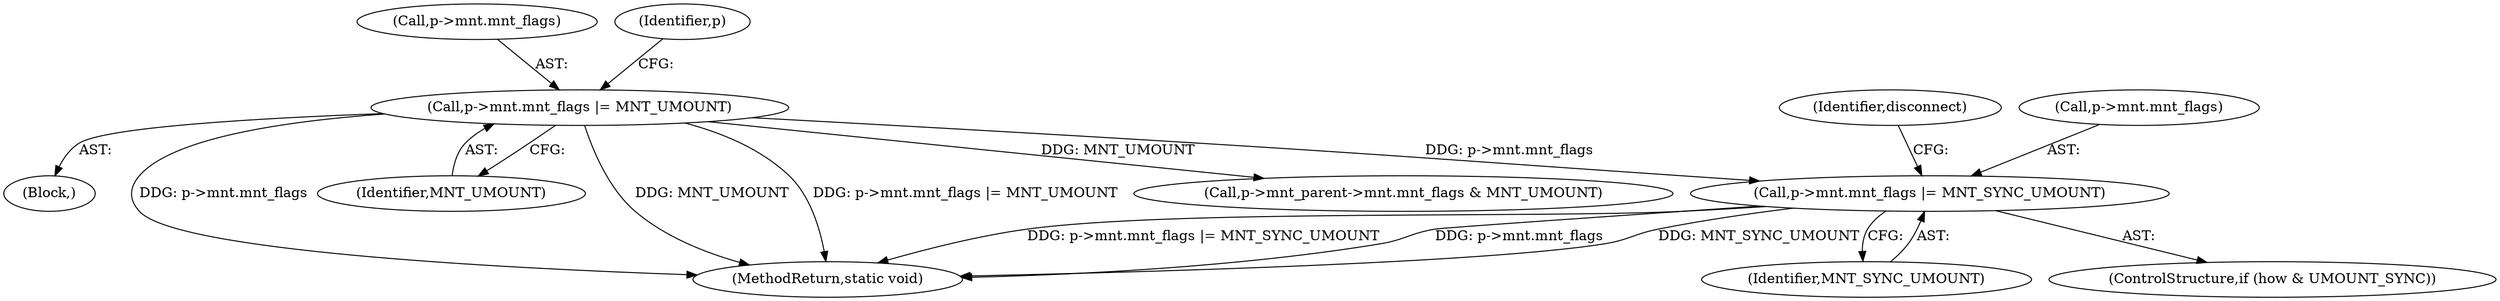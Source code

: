 digraph "0_linux_e0c9c0afd2fc958ffa34b697972721d81df8a56f_0@pointer" {
"1000185" [label="(Call,p->mnt.mnt_flags |= MNT_SYNC_UMOUNT)"];
"1000128" [label="(Call,p->mnt.mnt_flags |= MNT_UMOUNT)"];
"1000203" [label="(Call,p->mnt_parent->mnt.mnt_flags & MNT_UMOUNT)"];
"1000191" [label="(Identifier,MNT_SYNC_UMOUNT)"];
"1000193" [label="(Identifier,disconnect)"];
"1000186" [label="(Call,p->mnt.mnt_flags)"];
"1000185" [label="(Call,p->mnt.mnt_flags |= MNT_SYNC_UMOUNT)"];
"1000134" [label="(Identifier,MNT_UMOUNT)"];
"1000127" [label="(Block,)"];
"1000129" [label="(Call,p->mnt.mnt_flags)"];
"1000181" [label="(ControlStructure,if (how & UMOUNT_SYNC))"];
"1000262" [label="(MethodReturn,static void)"];
"1000128" [label="(Call,p->mnt.mnt_flags |= MNT_UMOUNT)"];
"1000138" [label="(Identifier,p)"];
"1000185" -> "1000181"  [label="AST: "];
"1000185" -> "1000191"  [label="CFG: "];
"1000186" -> "1000185"  [label="AST: "];
"1000191" -> "1000185"  [label="AST: "];
"1000193" -> "1000185"  [label="CFG: "];
"1000185" -> "1000262"  [label="DDG: p->mnt.mnt_flags |= MNT_SYNC_UMOUNT"];
"1000185" -> "1000262"  [label="DDG: p->mnt.mnt_flags"];
"1000185" -> "1000262"  [label="DDG: MNT_SYNC_UMOUNT"];
"1000128" -> "1000185"  [label="DDG: p->mnt.mnt_flags"];
"1000128" -> "1000127"  [label="AST: "];
"1000128" -> "1000134"  [label="CFG: "];
"1000129" -> "1000128"  [label="AST: "];
"1000134" -> "1000128"  [label="AST: "];
"1000138" -> "1000128"  [label="CFG: "];
"1000128" -> "1000262"  [label="DDG: p->mnt.mnt_flags"];
"1000128" -> "1000262"  [label="DDG: MNT_UMOUNT"];
"1000128" -> "1000262"  [label="DDG: p->mnt.mnt_flags |= MNT_UMOUNT"];
"1000128" -> "1000203"  [label="DDG: MNT_UMOUNT"];
}

